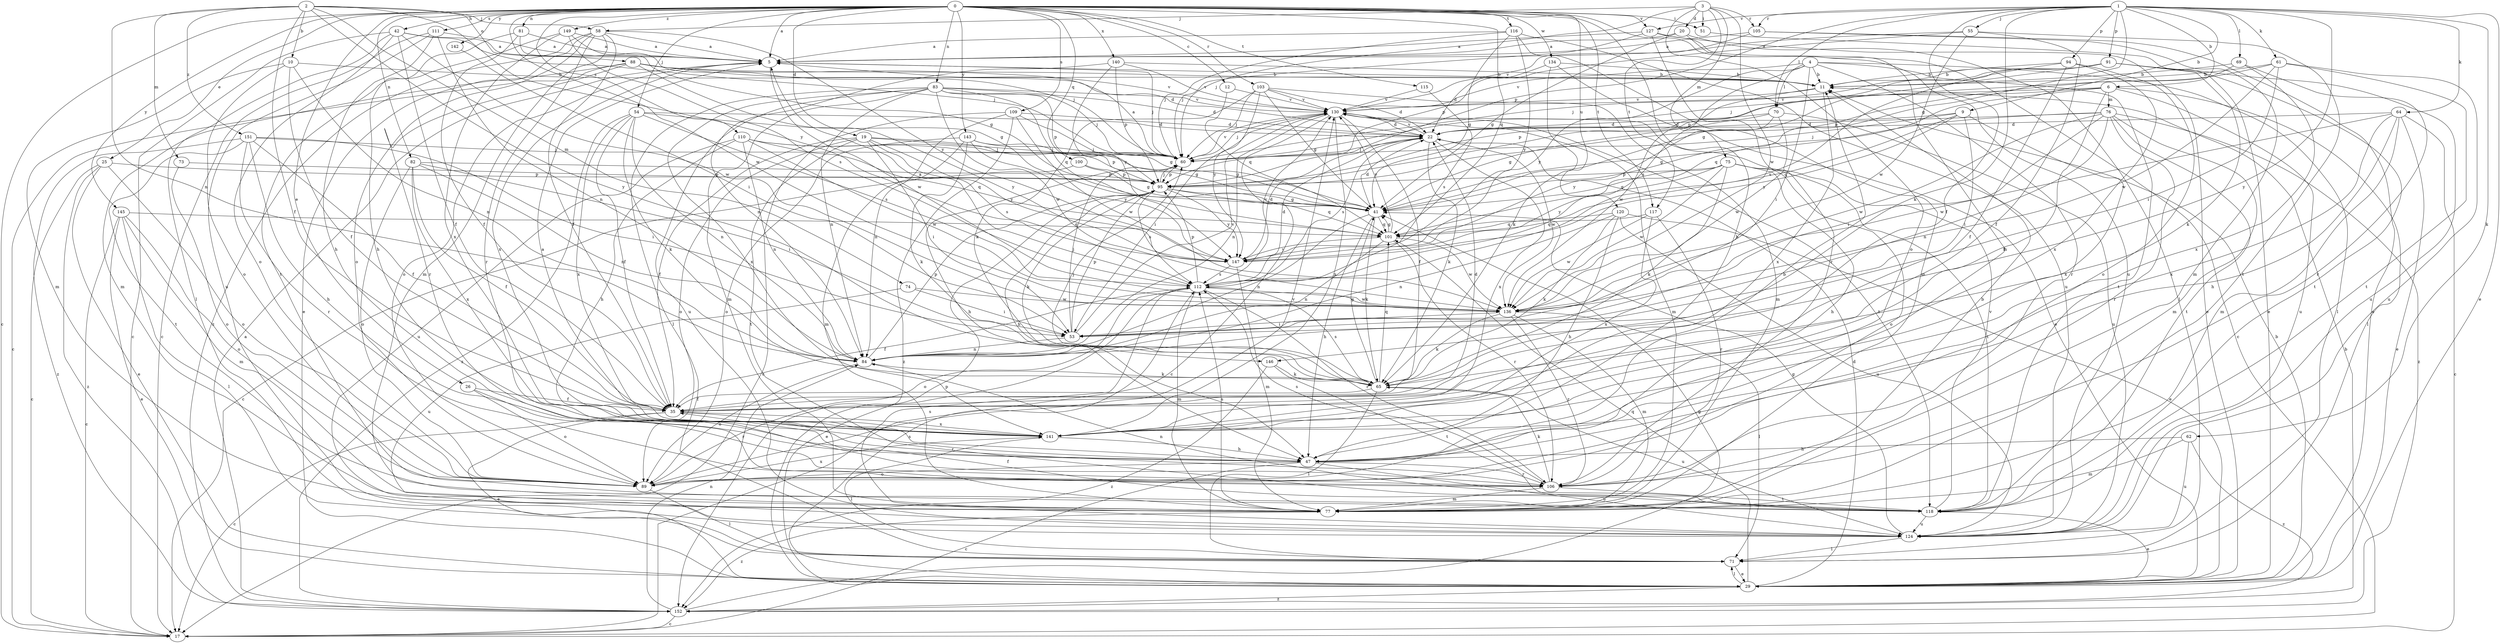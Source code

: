strict digraph  {
0;
1;
2;
3;
4;
5;
6;
9;
10;
11;
12;
17;
19;
20;
22;
25;
26;
29;
35;
41;
42;
47;
51;
53;
54;
55;
58;
60;
61;
62;
64;
65;
69;
70;
71;
73;
74;
75;
76;
77;
81;
82;
83;
84;
88;
89;
91;
94;
95;
100;
101;
103;
105;
106;
109;
110;
111;
112;
115;
116;
117;
118;
120;
124;
127;
130;
134;
136;
140;
141;
142;
143;
145;
146;
147;
149;
151;
152;
0 -> 5  [label=a];
0 -> 12  [label=c];
0 -> 17  [label=c];
0 -> 19  [label=d];
0 -> 25  [label=e];
0 -> 26  [label=e];
0 -> 42  [label=h];
0 -> 47  [label=h];
0 -> 51  [label=i];
0 -> 54  [label=j];
0 -> 81  [label=n];
0 -> 82  [label=n];
0 -> 83  [label=n];
0 -> 100  [label=q];
0 -> 101  [label=q];
0 -> 103  [label=r];
0 -> 109  [label=s];
0 -> 110  [label=s];
0 -> 111  [label=s];
0 -> 115  [label=t];
0 -> 116  [label=t];
0 -> 117  [label=t];
0 -> 120  [label=u];
0 -> 124  [label=u];
0 -> 127  [label=v];
0 -> 134  [label=w];
0 -> 136  [label=w];
0 -> 140  [label=x];
0 -> 142  [label=y];
0 -> 143  [label=y];
0 -> 145  [label=y];
0 -> 149  [label=z];
1 -> 6  [label=b];
1 -> 9  [label=b];
1 -> 29  [label=e];
1 -> 35  [label=f];
1 -> 41  [label=g];
1 -> 55  [label=j];
1 -> 61  [label=k];
1 -> 62  [label=k];
1 -> 64  [label=k];
1 -> 65  [label=k];
1 -> 69  [label=l];
1 -> 70  [label=l];
1 -> 91  [label=p];
1 -> 94  [label=p];
1 -> 95  [label=p];
1 -> 105  [label=r];
1 -> 127  [label=v];
1 -> 146  [label=y];
2 -> 10  [label=b];
2 -> 35  [label=f];
2 -> 58  [label=j];
2 -> 73  [label=m];
2 -> 74  [label=m];
2 -> 84  [label=n];
2 -> 88  [label=o];
2 -> 146  [label=y];
2 -> 147  [label=y];
2 -> 151  [label=z];
3 -> 20  [label=d];
3 -> 51  [label=i];
3 -> 58  [label=j];
3 -> 60  [label=j];
3 -> 75  [label=m];
3 -> 89  [label=o];
3 -> 105  [label=r];
3 -> 117  [label=t];
3 -> 136  [label=w];
4 -> 11  [label=b];
4 -> 53  [label=i];
4 -> 70  [label=l];
4 -> 71  [label=l];
4 -> 106  [label=r];
4 -> 112  [label=s];
4 -> 118  [label=t];
4 -> 130  [label=v];
4 -> 147  [label=y];
5 -> 11  [label=b];
5 -> 60  [label=j];
5 -> 89  [label=o];
5 -> 136  [label=w];
5 -> 141  [label=x];
6 -> 35  [label=f];
6 -> 71  [label=l];
6 -> 76  [label=m];
6 -> 95  [label=p];
6 -> 101  [label=q];
6 -> 124  [label=u];
6 -> 130  [label=v];
9 -> 22  [label=d];
9 -> 53  [label=i];
9 -> 60  [label=j];
9 -> 101  [label=q];
9 -> 141  [label=x];
9 -> 147  [label=y];
10 -> 11  [label=b];
10 -> 35  [label=f];
10 -> 77  [label=m];
10 -> 84  [label=n];
10 -> 89  [label=o];
11 -> 130  [label=v];
11 -> 136  [label=w];
11 -> 141  [label=x];
12 -> 101  [label=q];
12 -> 130  [label=v];
19 -> 35  [label=f];
19 -> 53  [label=i];
19 -> 60  [label=j];
19 -> 89  [label=o];
19 -> 95  [label=p];
19 -> 112  [label=s];
19 -> 118  [label=t];
19 -> 147  [label=y];
20 -> 5  [label=a];
20 -> 41  [label=g];
20 -> 47  [label=h];
20 -> 71  [label=l];
22 -> 60  [label=j];
22 -> 65  [label=k];
22 -> 112  [label=s];
22 -> 130  [label=v];
22 -> 136  [label=w];
22 -> 141  [label=x];
25 -> 17  [label=c];
25 -> 29  [label=e];
25 -> 89  [label=o];
25 -> 95  [label=p];
25 -> 152  [label=z];
26 -> 35  [label=f];
26 -> 89  [label=o];
26 -> 106  [label=r];
29 -> 11  [label=b];
29 -> 22  [label=d];
29 -> 71  [label=l];
29 -> 95  [label=p];
29 -> 101  [label=q];
29 -> 112  [label=s];
29 -> 152  [label=z];
35 -> 17  [label=c];
35 -> 22  [label=d];
35 -> 29  [label=e];
35 -> 106  [label=r];
35 -> 141  [label=x];
41 -> 22  [label=d];
41 -> 47  [label=h];
41 -> 65  [label=k];
41 -> 84  [label=n];
41 -> 101  [label=q];
42 -> 5  [label=a];
42 -> 17  [label=c];
42 -> 35  [label=f];
42 -> 60  [label=j];
42 -> 71  [label=l];
42 -> 89  [label=o];
42 -> 136  [label=w];
47 -> 11  [label=b];
47 -> 17  [label=c];
47 -> 89  [label=o];
47 -> 106  [label=r];
47 -> 124  [label=u];
51 -> 29  [label=e];
53 -> 60  [label=j];
53 -> 84  [label=n];
53 -> 95  [label=p];
53 -> 130  [label=v];
54 -> 22  [label=d];
54 -> 35  [label=f];
54 -> 65  [label=k];
54 -> 84  [label=n];
54 -> 112  [label=s];
54 -> 141  [label=x];
54 -> 147  [label=y];
54 -> 152  [label=z];
55 -> 5  [label=a];
55 -> 35  [label=f];
55 -> 95  [label=p];
55 -> 118  [label=t];
55 -> 136  [label=w];
58 -> 5  [label=a];
58 -> 29  [label=e];
58 -> 35  [label=f];
58 -> 77  [label=m];
58 -> 89  [label=o];
58 -> 106  [label=r];
58 -> 147  [label=y];
58 -> 152  [label=z];
60 -> 5  [label=a];
60 -> 47  [label=h];
60 -> 95  [label=p];
60 -> 130  [label=v];
61 -> 11  [label=b];
61 -> 53  [label=i];
61 -> 60  [label=j];
61 -> 118  [label=t];
61 -> 124  [label=u];
61 -> 136  [label=w];
62 -> 47  [label=h];
62 -> 77  [label=m];
62 -> 124  [label=u];
62 -> 152  [label=z];
64 -> 17  [label=c];
64 -> 22  [label=d];
64 -> 29  [label=e];
64 -> 47  [label=h];
64 -> 77  [label=m];
64 -> 136  [label=w];
64 -> 141  [label=x];
65 -> 35  [label=f];
65 -> 41  [label=g];
65 -> 60  [label=j];
65 -> 71  [label=l];
65 -> 101  [label=q];
65 -> 112  [label=s];
65 -> 124  [label=u];
69 -> 11  [label=b];
69 -> 95  [label=p];
69 -> 106  [label=r];
69 -> 141  [label=x];
70 -> 22  [label=d];
70 -> 41  [label=g];
70 -> 124  [label=u];
70 -> 136  [label=w];
70 -> 147  [label=y];
71 -> 29  [label=e];
73 -> 89  [label=o];
73 -> 95  [label=p];
74 -> 53  [label=i];
74 -> 124  [label=u];
74 -> 136  [label=w];
75 -> 41  [label=g];
75 -> 47  [label=h];
75 -> 65  [label=k];
75 -> 89  [label=o];
75 -> 95  [label=p];
75 -> 118  [label=t];
75 -> 136  [label=w];
75 -> 147  [label=y];
76 -> 22  [label=d];
76 -> 41  [label=g];
76 -> 53  [label=i];
76 -> 77  [label=m];
76 -> 84  [label=n];
76 -> 106  [label=r];
76 -> 118  [label=t];
76 -> 136  [label=w];
76 -> 152  [label=z];
77 -> 11  [label=b];
77 -> 112  [label=s];
77 -> 152  [label=z];
81 -> 5  [label=a];
81 -> 35  [label=f];
81 -> 41  [label=g];
81 -> 47  [label=h];
82 -> 35  [label=f];
82 -> 53  [label=i];
82 -> 84  [label=n];
82 -> 89  [label=o];
82 -> 95  [label=p];
82 -> 141  [label=x];
83 -> 22  [label=d];
83 -> 60  [label=j];
83 -> 71  [label=l];
83 -> 77  [label=m];
83 -> 84  [label=n];
83 -> 95  [label=p];
83 -> 101  [label=q];
83 -> 124  [label=u];
83 -> 130  [label=v];
83 -> 136  [label=w];
83 -> 141  [label=x];
84 -> 65  [label=k];
84 -> 89  [label=o];
84 -> 95  [label=p];
88 -> 11  [label=b];
88 -> 17  [label=c];
88 -> 22  [label=d];
88 -> 41  [label=g];
88 -> 77  [label=m];
88 -> 106  [label=r];
88 -> 130  [label=v];
89 -> 71  [label=l];
89 -> 130  [label=v];
89 -> 141  [label=x];
91 -> 11  [label=b];
91 -> 41  [label=g];
91 -> 60  [label=j];
91 -> 65  [label=k];
91 -> 95  [label=p];
91 -> 118  [label=t];
91 -> 124  [label=u];
94 -> 11  [label=b];
94 -> 35  [label=f];
94 -> 89  [label=o];
94 -> 112  [label=s];
94 -> 141  [label=x];
95 -> 41  [label=g];
95 -> 47  [label=h];
95 -> 60  [label=j];
95 -> 65  [label=k];
95 -> 101  [label=q];
95 -> 112  [label=s];
95 -> 147  [label=y];
100 -> 17  [label=c];
100 -> 41  [label=g];
100 -> 95  [label=p];
101 -> 41  [label=g];
101 -> 84  [label=n];
101 -> 106  [label=r];
101 -> 130  [label=v];
101 -> 136  [label=w];
101 -> 147  [label=y];
103 -> 22  [label=d];
103 -> 41  [label=g];
103 -> 60  [label=j];
103 -> 65  [label=k];
103 -> 77  [label=m];
103 -> 130  [label=v];
103 -> 147  [label=y];
105 -> 5  [label=a];
105 -> 29  [label=e];
105 -> 77  [label=m];
105 -> 130  [label=v];
106 -> 65  [label=k];
106 -> 77  [label=m];
106 -> 112  [label=s];
106 -> 118  [label=t];
109 -> 17  [label=c];
109 -> 22  [label=d];
109 -> 41  [label=g];
109 -> 84  [label=n];
109 -> 136  [label=w];
109 -> 152  [label=z];
110 -> 41  [label=g];
110 -> 47  [label=h];
110 -> 60  [label=j];
110 -> 84  [label=n];
110 -> 101  [label=q];
110 -> 124  [label=u];
110 -> 136  [label=w];
111 -> 5  [label=a];
111 -> 17  [label=c];
111 -> 47  [label=h];
111 -> 84  [label=n];
111 -> 124  [label=u];
112 -> 5  [label=a];
112 -> 22  [label=d];
112 -> 29  [label=e];
112 -> 35  [label=f];
112 -> 77  [label=m];
112 -> 89  [label=o];
112 -> 95  [label=p];
112 -> 106  [label=r];
112 -> 130  [label=v];
112 -> 136  [label=w];
115 -> 112  [label=s];
115 -> 130  [label=v];
116 -> 5  [label=a];
116 -> 41  [label=g];
116 -> 60  [label=j];
116 -> 77  [label=m];
116 -> 124  [label=u];
116 -> 147  [label=y];
117 -> 101  [label=q];
117 -> 106  [label=r];
117 -> 136  [label=w];
117 -> 141  [label=x];
118 -> 29  [label=e];
118 -> 35  [label=f];
118 -> 84  [label=n];
118 -> 124  [label=u];
118 -> 130  [label=v];
120 -> 29  [label=e];
120 -> 47  [label=h];
120 -> 65  [label=k];
120 -> 84  [label=n];
120 -> 101  [label=q];
120 -> 124  [label=u];
124 -> 41  [label=g];
124 -> 71  [label=l];
124 -> 112  [label=s];
127 -> 5  [label=a];
127 -> 17  [label=c];
127 -> 29  [label=e];
127 -> 60  [label=j];
127 -> 106  [label=r];
130 -> 17  [label=c];
130 -> 22  [label=d];
130 -> 35  [label=f];
130 -> 53  [label=i];
130 -> 60  [label=j];
130 -> 77  [label=m];
130 -> 84  [label=n];
130 -> 118  [label=t];
130 -> 141  [label=x];
134 -> 11  [label=b];
134 -> 22  [label=d];
134 -> 29  [label=e];
134 -> 65  [label=k];
136 -> 53  [label=i];
136 -> 65  [label=k];
136 -> 71  [label=l];
136 -> 77  [label=m];
136 -> 106  [label=r];
140 -> 11  [label=b];
140 -> 84  [label=n];
140 -> 95  [label=p];
140 -> 130  [label=v];
140 -> 147  [label=y];
141 -> 5  [label=a];
141 -> 47  [label=h];
141 -> 71  [label=l];
142 -> 53  [label=i];
143 -> 41  [label=g];
143 -> 60  [label=j];
143 -> 65  [label=k];
143 -> 77  [label=m];
143 -> 89  [label=o];
143 -> 147  [label=y];
145 -> 17  [label=c];
145 -> 29  [label=e];
145 -> 71  [label=l];
145 -> 77  [label=m];
145 -> 89  [label=o];
145 -> 101  [label=q];
146 -> 65  [label=k];
146 -> 118  [label=t];
146 -> 152  [label=z];
147 -> 22  [label=d];
147 -> 77  [label=m];
147 -> 112  [label=s];
149 -> 5  [label=a];
149 -> 60  [label=j];
149 -> 112  [label=s];
149 -> 118  [label=t];
149 -> 141  [label=x];
151 -> 35  [label=f];
151 -> 47  [label=h];
151 -> 53  [label=i];
151 -> 60  [label=j];
151 -> 106  [label=r];
151 -> 118  [label=t];
151 -> 152  [label=z];
152 -> 5  [label=a];
152 -> 11  [label=b];
152 -> 17  [label=c];
152 -> 41  [label=g];
152 -> 84  [label=n];
}
